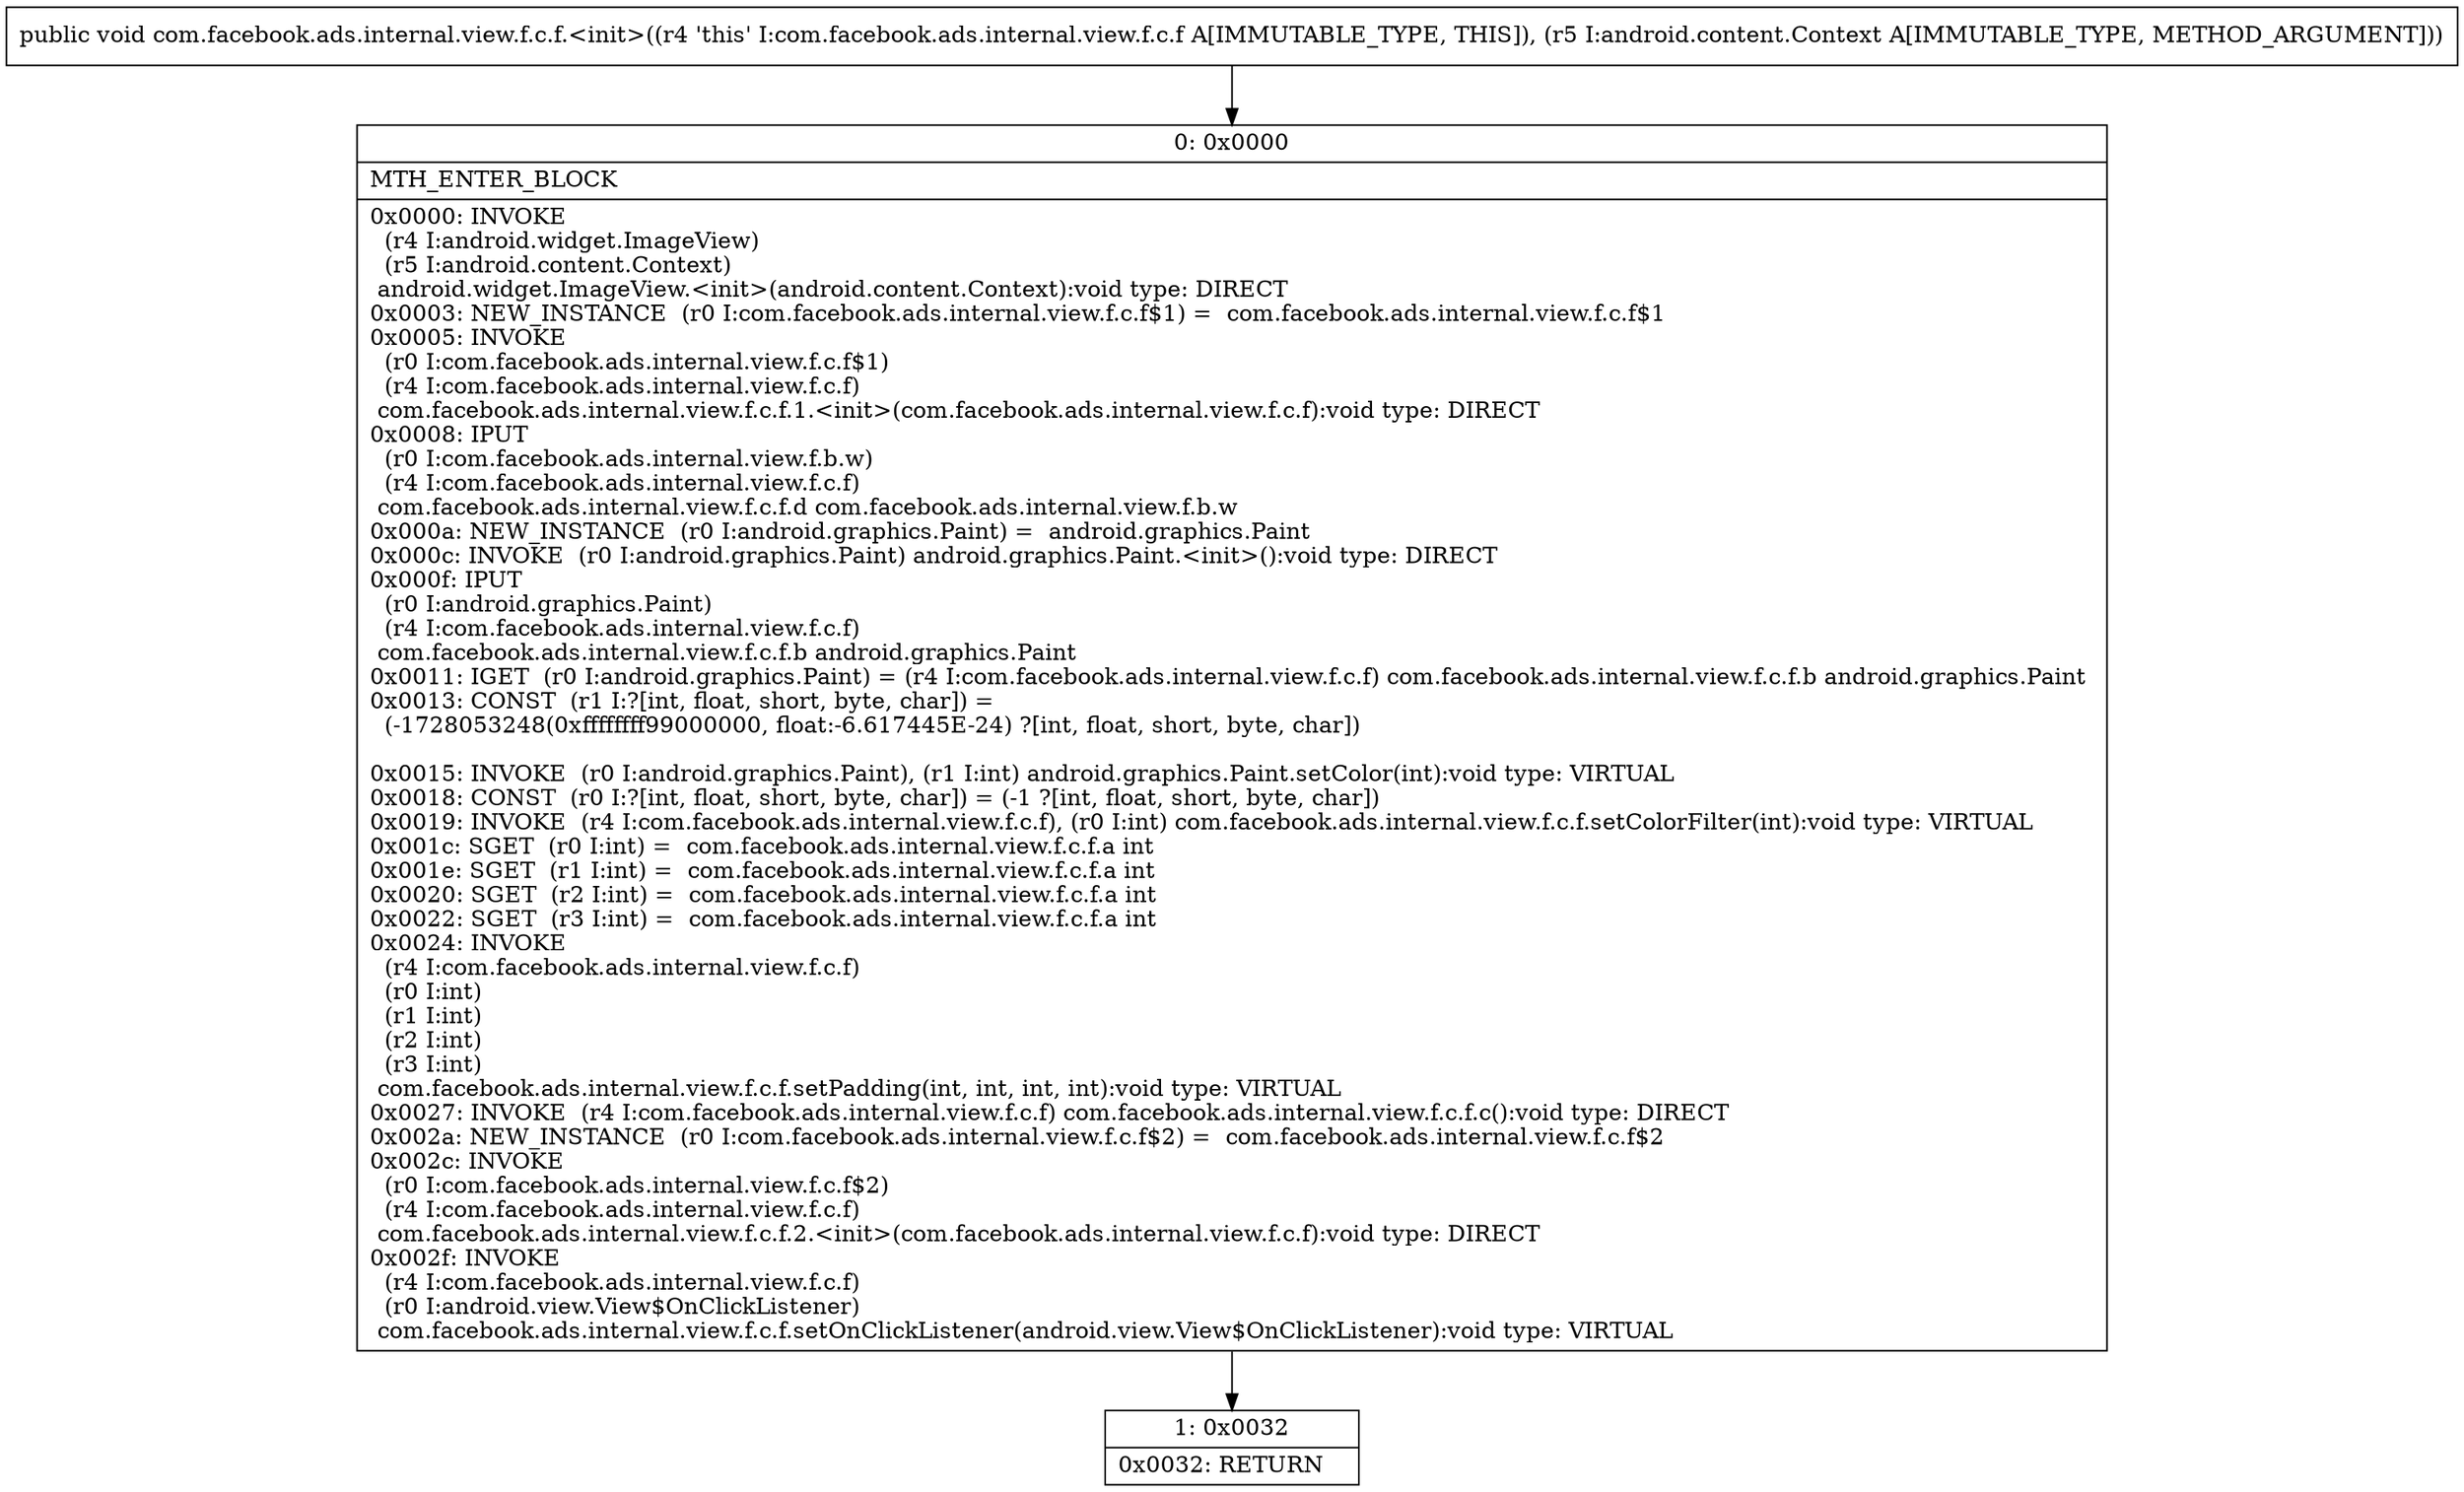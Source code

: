 digraph "CFG forcom.facebook.ads.internal.view.f.c.f.\<init\>(Landroid\/content\/Context;)V" {
Node_0 [shape=record,label="{0\:\ 0x0000|MTH_ENTER_BLOCK\l|0x0000: INVOKE  \l  (r4 I:android.widget.ImageView)\l  (r5 I:android.content.Context)\l android.widget.ImageView.\<init\>(android.content.Context):void type: DIRECT \l0x0003: NEW_INSTANCE  (r0 I:com.facebook.ads.internal.view.f.c.f$1) =  com.facebook.ads.internal.view.f.c.f$1 \l0x0005: INVOKE  \l  (r0 I:com.facebook.ads.internal.view.f.c.f$1)\l  (r4 I:com.facebook.ads.internal.view.f.c.f)\l com.facebook.ads.internal.view.f.c.f.1.\<init\>(com.facebook.ads.internal.view.f.c.f):void type: DIRECT \l0x0008: IPUT  \l  (r0 I:com.facebook.ads.internal.view.f.b.w)\l  (r4 I:com.facebook.ads.internal.view.f.c.f)\l com.facebook.ads.internal.view.f.c.f.d com.facebook.ads.internal.view.f.b.w \l0x000a: NEW_INSTANCE  (r0 I:android.graphics.Paint) =  android.graphics.Paint \l0x000c: INVOKE  (r0 I:android.graphics.Paint) android.graphics.Paint.\<init\>():void type: DIRECT \l0x000f: IPUT  \l  (r0 I:android.graphics.Paint)\l  (r4 I:com.facebook.ads.internal.view.f.c.f)\l com.facebook.ads.internal.view.f.c.f.b android.graphics.Paint \l0x0011: IGET  (r0 I:android.graphics.Paint) = (r4 I:com.facebook.ads.internal.view.f.c.f) com.facebook.ads.internal.view.f.c.f.b android.graphics.Paint \l0x0013: CONST  (r1 I:?[int, float, short, byte, char]) = \l  (\-1728053248(0xffffffff99000000, float:\-6.617445E\-24) ?[int, float, short, byte, char])\l \l0x0015: INVOKE  (r0 I:android.graphics.Paint), (r1 I:int) android.graphics.Paint.setColor(int):void type: VIRTUAL \l0x0018: CONST  (r0 I:?[int, float, short, byte, char]) = (\-1 ?[int, float, short, byte, char]) \l0x0019: INVOKE  (r4 I:com.facebook.ads.internal.view.f.c.f), (r0 I:int) com.facebook.ads.internal.view.f.c.f.setColorFilter(int):void type: VIRTUAL \l0x001c: SGET  (r0 I:int) =  com.facebook.ads.internal.view.f.c.f.a int \l0x001e: SGET  (r1 I:int) =  com.facebook.ads.internal.view.f.c.f.a int \l0x0020: SGET  (r2 I:int) =  com.facebook.ads.internal.view.f.c.f.a int \l0x0022: SGET  (r3 I:int) =  com.facebook.ads.internal.view.f.c.f.a int \l0x0024: INVOKE  \l  (r4 I:com.facebook.ads.internal.view.f.c.f)\l  (r0 I:int)\l  (r1 I:int)\l  (r2 I:int)\l  (r3 I:int)\l com.facebook.ads.internal.view.f.c.f.setPadding(int, int, int, int):void type: VIRTUAL \l0x0027: INVOKE  (r4 I:com.facebook.ads.internal.view.f.c.f) com.facebook.ads.internal.view.f.c.f.c():void type: DIRECT \l0x002a: NEW_INSTANCE  (r0 I:com.facebook.ads.internal.view.f.c.f$2) =  com.facebook.ads.internal.view.f.c.f$2 \l0x002c: INVOKE  \l  (r0 I:com.facebook.ads.internal.view.f.c.f$2)\l  (r4 I:com.facebook.ads.internal.view.f.c.f)\l com.facebook.ads.internal.view.f.c.f.2.\<init\>(com.facebook.ads.internal.view.f.c.f):void type: DIRECT \l0x002f: INVOKE  \l  (r4 I:com.facebook.ads.internal.view.f.c.f)\l  (r0 I:android.view.View$OnClickListener)\l com.facebook.ads.internal.view.f.c.f.setOnClickListener(android.view.View$OnClickListener):void type: VIRTUAL \l}"];
Node_1 [shape=record,label="{1\:\ 0x0032|0x0032: RETURN   \l}"];
MethodNode[shape=record,label="{public void com.facebook.ads.internal.view.f.c.f.\<init\>((r4 'this' I:com.facebook.ads.internal.view.f.c.f A[IMMUTABLE_TYPE, THIS]), (r5 I:android.content.Context A[IMMUTABLE_TYPE, METHOD_ARGUMENT])) }"];
MethodNode -> Node_0;
Node_0 -> Node_1;
}

